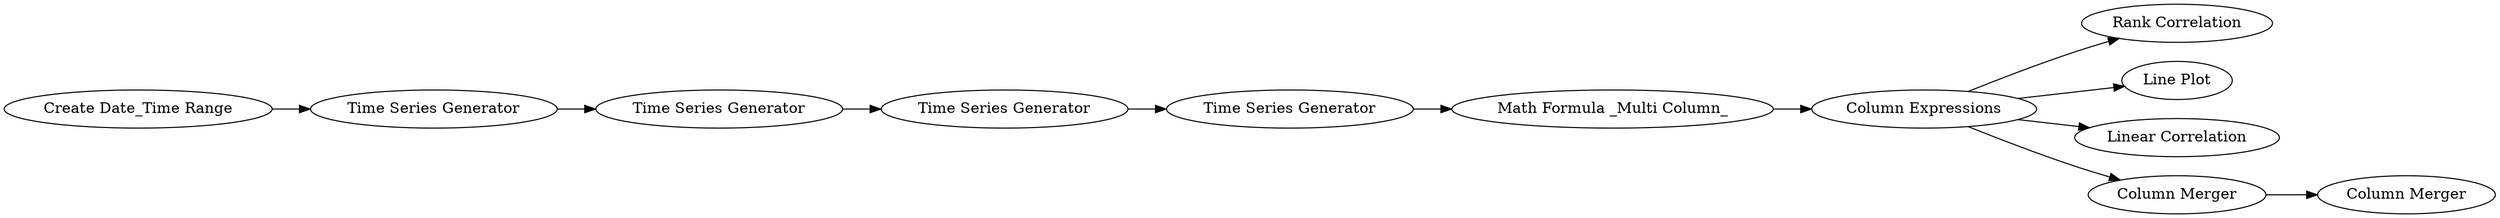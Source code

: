 digraph {
	"-8306722204500291111_9" [label="Time Series Generator"]
	"-8306722204500291111_8" [label="Time Series Generator"]
	"-8306722204500291111_11" [label="Rank Correlation"]
	"-8306722204500291111_3" [label="Create Date_Time Range"]
	"-8306722204500291111_6" [label="Line Plot"]
	"-8306722204500291111_14" [label="Linear Correlation"]
	"-8306722204500291111_12" [label="Time Series Generator"]
	"-8306722204500291111_13" [label="Time Series Generator"]
	"-8306722204500291111_17" [label="Column Merger"]
	"-8306722204500291111_16" [label="Column Merger"]
	"-8306722204500291111_10" [label="Math Formula _Multi Column_"]
	"-8306722204500291111_7" [label="Column Expressions"]
	"-8306722204500291111_8" -> "-8306722204500291111_9"
	"-8306722204500291111_7" -> "-8306722204500291111_14"
	"-8306722204500291111_13" -> "-8306722204500291111_10"
	"-8306722204500291111_7" -> "-8306722204500291111_6"
	"-8306722204500291111_9" -> "-8306722204500291111_12"
	"-8306722204500291111_3" -> "-8306722204500291111_8"
	"-8306722204500291111_10" -> "-8306722204500291111_7"
	"-8306722204500291111_7" -> "-8306722204500291111_16"
	"-8306722204500291111_12" -> "-8306722204500291111_13"
	"-8306722204500291111_7" -> "-8306722204500291111_11"
	"-8306722204500291111_16" -> "-8306722204500291111_17"
	rankdir=LR
}
